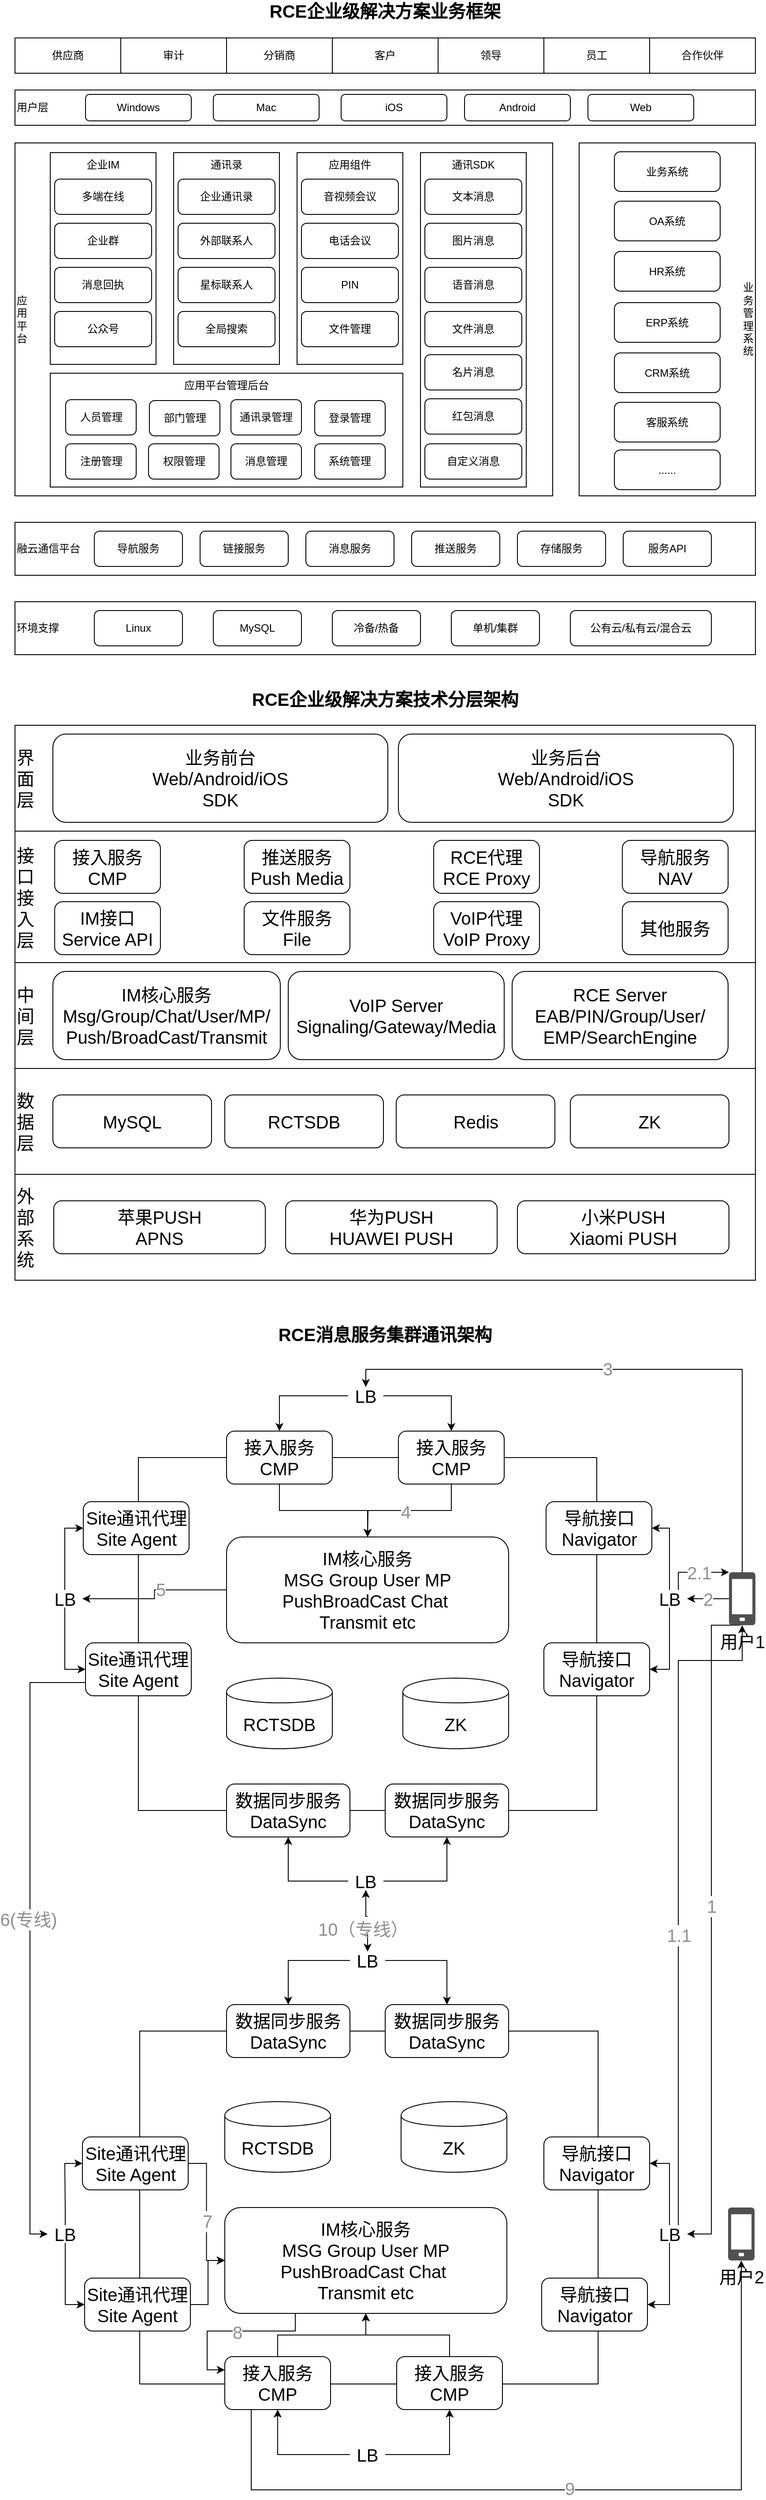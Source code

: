 <mxfile version="12.1.7" type="device" pages="1"><diagram id="ErYk1C7J16shPg2j-KtX" name="Page-1"><mxGraphModel dx="1106" dy="758" grid="1" gridSize="10" guides="1" tooltips="1" connect="1" arrows="1" fold="1" page="1" pageScale="1" pageWidth="827" pageHeight="1169" math="0" shadow="0"><root><mxCell id="0"/><mxCell id="1" parent="0"/><mxCell id="K9pk_0uz5h8WDEzhpHNx-148" value="" style="rounded=0;whiteSpace=wrap;html=1;fontSize=20;align=center;" vertex="1" parent="1"><mxGeometry x="181.5" y="2320" width="520" height="400" as="geometry"/></mxCell><mxCell id="K9pk_0uz5h8WDEzhpHNx-128" value="" style="rounded=0;whiteSpace=wrap;html=1;fontSize=20;align=center;" vertex="1" parent="1"><mxGeometry x="180" y="1670" width="520" height="400" as="geometry"/></mxCell><mxCell id="K9pk_0uz5h8WDEzhpHNx-1" value="RCE企业级解决方案业务框架" style="text;html=1;strokeColor=none;fillColor=none;align=center;verticalAlign=middle;whiteSpace=wrap;rounded=0;fontStyle=1;fontSize=20;" vertex="1" parent="1"><mxGeometry x="40" y="20" width="840" height="20" as="geometry"/></mxCell><mxCell id="K9pk_0uz5h8WDEzhpHNx-2" value="供应商" style="rounded=0;whiteSpace=wrap;html=1;" vertex="1" parent="1"><mxGeometry x="40" y="61" width="120" height="40" as="geometry"/></mxCell><mxCell id="K9pk_0uz5h8WDEzhpHNx-4" value="审计" style="rounded=0;whiteSpace=wrap;html=1;" vertex="1" parent="1"><mxGeometry x="160" y="61" width="120" height="40" as="geometry"/></mxCell><mxCell id="K9pk_0uz5h8WDEzhpHNx-5" value="分销商" style="rounded=0;whiteSpace=wrap;html=1;" vertex="1" parent="1"><mxGeometry x="280" y="61" width="120" height="40" as="geometry"/></mxCell><mxCell id="K9pk_0uz5h8WDEzhpHNx-6" value="客户" style="rounded=0;whiteSpace=wrap;html=1;" vertex="1" parent="1"><mxGeometry x="400" y="61" width="120" height="40" as="geometry"/></mxCell><mxCell id="K9pk_0uz5h8WDEzhpHNx-7" value="领导" style="rounded=0;whiteSpace=wrap;html=1;" vertex="1" parent="1"><mxGeometry x="520" y="61" width="120" height="40" as="geometry"/></mxCell><mxCell id="K9pk_0uz5h8WDEzhpHNx-8" value="员工" style="rounded=0;whiteSpace=wrap;html=1;" vertex="1" parent="1"><mxGeometry x="640" y="61" width="120" height="40" as="geometry"/></mxCell><mxCell id="K9pk_0uz5h8WDEzhpHNx-9" value="合作伙伴" style="rounded=0;whiteSpace=wrap;html=1;" vertex="1" parent="1"><mxGeometry x="760" y="61" width="120" height="40" as="geometry"/></mxCell><mxCell id="K9pk_0uz5h8WDEzhpHNx-10" value="用户层" style="rounded=0;whiteSpace=wrap;html=1;align=left;" vertex="1" parent="1"><mxGeometry x="40" y="120" width="840" height="40" as="geometry"/></mxCell><mxCell id="K9pk_0uz5h8WDEzhpHNx-11" value="Windows" style="rounded=1;whiteSpace=wrap;html=1;" vertex="1" parent="1"><mxGeometry x="120" y="125" width="120" height="30" as="geometry"/></mxCell><mxCell id="K9pk_0uz5h8WDEzhpHNx-12" value="Mac" style="rounded=1;whiteSpace=wrap;html=1;" vertex="1" parent="1"><mxGeometry x="265" y="125" width="120" height="30" as="geometry"/></mxCell><mxCell id="K9pk_0uz5h8WDEzhpHNx-13" value="iOS" style="rounded=1;whiteSpace=wrap;html=1;" vertex="1" parent="1"><mxGeometry x="410" y="125" width="120" height="30" as="geometry"/></mxCell><mxCell id="K9pk_0uz5h8WDEzhpHNx-14" value="Android" style="rounded=1;whiteSpace=wrap;html=1;" vertex="1" parent="1"><mxGeometry x="550" y="125" width="120" height="30" as="geometry"/></mxCell><mxCell id="K9pk_0uz5h8WDEzhpHNx-15" value="Web" style="rounded=1;whiteSpace=wrap;html=1;" vertex="1" parent="1"><mxGeometry x="690" y="125" width="120" height="30" as="geometry"/></mxCell><mxCell id="K9pk_0uz5h8WDEzhpHNx-16" value="应&lt;br&gt;用&lt;br&gt;平&lt;br&gt;台" style="rounded=0;whiteSpace=wrap;html=1;align=left;" vertex="1" parent="1"><mxGeometry x="40" y="180" width="610" height="400" as="geometry"/></mxCell><mxCell id="K9pk_0uz5h8WDEzhpHNx-17" value="企业IM" style="rounded=0;whiteSpace=wrap;html=1;verticalAlign=top;" vertex="1" parent="1"><mxGeometry x="80" y="191" width="120" height="240" as="geometry"/></mxCell><mxCell id="K9pk_0uz5h8WDEzhpHNx-18" value="应用组件" style="rounded=0;whiteSpace=wrap;html=1;verticalAlign=top;" vertex="1" parent="1"><mxGeometry x="360" y="191" width="120" height="240" as="geometry"/></mxCell><mxCell id="K9pk_0uz5h8WDEzhpHNx-19" value="通讯录" style="rounded=0;whiteSpace=wrap;html=1;verticalAlign=top;" vertex="1" parent="1"><mxGeometry x="220" y="191" width="120" height="240" as="geometry"/></mxCell><mxCell id="K9pk_0uz5h8WDEzhpHNx-20" value="通讯SDK" style="rounded=0;whiteSpace=wrap;html=1;verticalAlign=top;" vertex="1" parent="1"><mxGeometry x="500" y="191" width="120" height="379" as="geometry"/></mxCell><mxCell id="K9pk_0uz5h8WDEzhpHNx-21" value="业&lt;br&gt;务&lt;br&gt;管&lt;br&gt;理&lt;br&gt;系&lt;br&gt;统" style="rounded=0;whiteSpace=wrap;html=1;align=right;" vertex="1" parent="1"><mxGeometry x="680" y="180" width="200" height="400" as="geometry"/></mxCell><mxCell id="K9pk_0uz5h8WDEzhpHNx-22" value="应用平台管理后台" style="rounded=0;whiteSpace=wrap;html=1;verticalAlign=top;" vertex="1" parent="1"><mxGeometry x="80" y="441" width="400" height="129" as="geometry"/></mxCell><mxCell id="K9pk_0uz5h8WDEzhpHNx-23" value="融云通信平台" style="rounded=0;whiteSpace=wrap;html=1;align=left;" vertex="1" parent="1"><mxGeometry x="40" y="610" width="840" height="60" as="geometry"/></mxCell><mxCell id="K9pk_0uz5h8WDEzhpHNx-24" value="环境支撑" style="rounded=0;whiteSpace=wrap;html=1;align=left;" vertex="1" parent="1"><mxGeometry x="40" y="700" width="840" height="60" as="geometry"/></mxCell><mxCell id="K9pk_0uz5h8WDEzhpHNx-25" value="导航服务" style="rounded=1;whiteSpace=wrap;html=1;" vertex="1" parent="1"><mxGeometry x="130" y="620" width="100" height="40" as="geometry"/></mxCell><mxCell id="K9pk_0uz5h8WDEzhpHNx-26" value="链接服务" style="rounded=1;whiteSpace=wrap;html=1;" vertex="1" parent="1"><mxGeometry x="250" y="620" width="100" height="40" as="geometry"/></mxCell><mxCell id="K9pk_0uz5h8WDEzhpHNx-28" value="消息服务" style="rounded=1;whiteSpace=wrap;html=1;" vertex="1" parent="1"><mxGeometry x="370" y="620" width="100" height="40" as="geometry"/></mxCell><mxCell id="K9pk_0uz5h8WDEzhpHNx-30" value="推送服务" style="rounded=1;whiteSpace=wrap;html=1;" vertex="1" parent="1"><mxGeometry x="490" y="620" width="100" height="40" as="geometry"/></mxCell><mxCell id="K9pk_0uz5h8WDEzhpHNx-32" value="存储服务" style="rounded=1;whiteSpace=wrap;html=1;" vertex="1" parent="1"><mxGeometry x="610" y="620" width="100" height="40" as="geometry"/></mxCell><mxCell id="K9pk_0uz5h8WDEzhpHNx-34" value="服务API" style="rounded=1;whiteSpace=wrap;html=1;" vertex="1" parent="1"><mxGeometry x="730" y="620" width="100" height="40" as="geometry"/></mxCell><mxCell id="K9pk_0uz5h8WDEzhpHNx-35" value="Linux" style="rounded=1;whiteSpace=wrap;html=1;" vertex="1" parent="1"><mxGeometry x="130" y="710" width="100" height="40" as="geometry"/></mxCell><mxCell id="K9pk_0uz5h8WDEzhpHNx-36" value="MySQL" style="rounded=1;whiteSpace=wrap;html=1;" vertex="1" parent="1"><mxGeometry x="265" y="710" width="100" height="40" as="geometry"/></mxCell><mxCell id="K9pk_0uz5h8WDEzhpHNx-37" value="冷备/热备" style="rounded=1;whiteSpace=wrap;html=1;" vertex="1" parent="1"><mxGeometry x="400" y="710" width="100" height="40" as="geometry"/></mxCell><mxCell id="K9pk_0uz5h8WDEzhpHNx-38" value="单机/集群" style="rounded=1;whiteSpace=wrap;html=1;" vertex="1" parent="1"><mxGeometry x="535" y="710" width="100" height="40" as="geometry"/></mxCell><mxCell id="K9pk_0uz5h8WDEzhpHNx-39" value="公有云/私有云/混合云" style="rounded=1;whiteSpace=wrap;html=1;" vertex="1" parent="1"><mxGeometry x="670" y="710" width="160" height="40" as="geometry"/></mxCell><mxCell id="K9pk_0uz5h8WDEzhpHNx-41" value="业务系统" style="rounded=1;whiteSpace=wrap;html=1;" vertex="1" parent="1"><mxGeometry x="720" y="190" width="120" height="45" as="geometry"/></mxCell><mxCell id="K9pk_0uz5h8WDEzhpHNx-42" value="OA系统" style="rounded=1;whiteSpace=wrap;html=1;" vertex="1" parent="1"><mxGeometry x="720" y="246" width="120" height="45" as="geometry"/></mxCell><mxCell id="K9pk_0uz5h8WDEzhpHNx-43" value="CRM系统" style="rounded=1;whiteSpace=wrap;html=1;" vertex="1" parent="1"><mxGeometry x="720" y="418" width="120" height="45" as="geometry"/></mxCell><mxCell id="K9pk_0uz5h8WDEzhpHNx-44" value="HR系统" style="rounded=1;whiteSpace=wrap;html=1;" vertex="1" parent="1"><mxGeometry x="720" y="303" width="120" height="45" as="geometry"/></mxCell><mxCell id="K9pk_0uz5h8WDEzhpHNx-45" value="ERP系统" style="rounded=1;whiteSpace=wrap;html=1;" vertex="1" parent="1"><mxGeometry x="720" y="361" width="120" height="45" as="geometry"/></mxCell><mxCell id="K9pk_0uz5h8WDEzhpHNx-46" value="客服系统" style="rounded=1;whiteSpace=wrap;html=1;" vertex="1" parent="1"><mxGeometry x="720" y="474" width="120" height="45" as="geometry"/></mxCell><mxCell id="K9pk_0uz5h8WDEzhpHNx-47" value="......" style="rounded=1;whiteSpace=wrap;html=1;" vertex="1" parent="1"><mxGeometry x="720" y="528" width="120" height="45" as="geometry"/></mxCell><mxCell id="K9pk_0uz5h8WDEzhpHNx-49" value="多端在线" style="rounded=1;whiteSpace=wrap;html=1;" vertex="1" parent="1"><mxGeometry x="85" y="221" width="110" height="40" as="geometry"/></mxCell><mxCell id="K9pk_0uz5h8WDEzhpHNx-50" value="企业群" style="rounded=1;whiteSpace=wrap;html=1;" vertex="1" parent="1"><mxGeometry x="85" y="271" width="110" height="40" as="geometry"/></mxCell><mxCell id="K9pk_0uz5h8WDEzhpHNx-51" value="消息回执" style="rounded=1;whiteSpace=wrap;html=1;" vertex="1" parent="1"><mxGeometry x="85" y="321" width="110" height="40" as="geometry"/></mxCell><mxCell id="K9pk_0uz5h8WDEzhpHNx-52" value="公众号" style="rounded=1;whiteSpace=wrap;html=1;" vertex="1" parent="1"><mxGeometry x="85" y="371" width="110" height="40" as="geometry"/></mxCell><mxCell id="K9pk_0uz5h8WDEzhpHNx-53" value="企业通讯录" style="rounded=1;whiteSpace=wrap;html=1;" vertex="1" parent="1"><mxGeometry x="225" y="221" width="110" height="40" as="geometry"/></mxCell><mxCell id="K9pk_0uz5h8WDEzhpHNx-54" value="外部联系人" style="rounded=1;whiteSpace=wrap;html=1;" vertex="1" parent="1"><mxGeometry x="225" y="271" width="110" height="40" as="geometry"/></mxCell><mxCell id="K9pk_0uz5h8WDEzhpHNx-55" value="星标联系人" style="rounded=1;whiteSpace=wrap;html=1;" vertex="1" parent="1"><mxGeometry x="225" y="321" width="110" height="40" as="geometry"/></mxCell><mxCell id="K9pk_0uz5h8WDEzhpHNx-56" value="全局搜索" style="rounded=1;whiteSpace=wrap;html=1;" vertex="1" parent="1"><mxGeometry x="225" y="371" width="110" height="40" as="geometry"/></mxCell><mxCell id="K9pk_0uz5h8WDEzhpHNx-57" value="音视频会议" style="rounded=1;whiteSpace=wrap;html=1;" vertex="1" parent="1"><mxGeometry x="365" y="221" width="110" height="40" as="geometry"/></mxCell><mxCell id="K9pk_0uz5h8WDEzhpHNx-58" value="电话会议" style="rounded=1;whiteSpace=wrap;html=1;" vertex="1" parent="1"><mxGeometry x="365" y="271" width="110" height="40" as="geometry"/></mxCell><mxCell id="K9pk_0uz5h8WDEzhpHNx-59" value="PIN" style="rounded=1;whiteSpace=wrap;html=1;" vertex="1" parent="1"><mxGeometry x="365" y="321" width="110" height="40" as="geometry"/></mxCell><mxCell id="K9pk_0uz5h8WDEzhpHNx-60" value="文件管理" style="rounded=1;whiteSpace=wrap;html=1;" vertex="1" parent="1"><mxGeometry x="365" y="371" width="110" height="40" as="geometry"/></mxCell><mxCell id="K9pk_0uz5h8WDEzhpHNx-61" value="文本消息" style="rounded=1;whiteSpace=wrap;html=1;" vertex="1" parent="1"><mxGeometry x="505" y="221" width="110" height="40" as="geometry"/></mxCell><mxCell id="K9pk_0uz5h8WDEzhpHNx-62" value="图片消息" style="rounded=1;whiteSpace=wrap;html=1;" vertex="1" parent="1"><mxGeometry x="505" y="271" width="110" height="40" as="geometry"/></mxCell><mxCell id="K9pk_0uz5h8WDEzhpHNx-63" value="语音消息" style="rounded=1;whiteSpace=wrap;html=1;" vertex="1" parent="1"><mxGeometry x="505" y="321" width="110" height="40" as="geometry"/></mxCell><mxCell id="K9pk_0uz5h8WDEzhpHNx-64" value="文件消息&lt;span style=&quot;font-family: &amp;#34;helvetica&amp;#34; , &amp;#34;arial&amp;#34; , sans-serif ; font-size: 0px ; white-space: nowrap&quot;&gt;%3CmxGraphModel%3E%3Croot%3E%3CmxCell%20id%3D%220%22%2F%3E%3CmxCell%20id%3D%221%22%20parent%3D%220%22%2F%3E%3CmxCell%20id%3D%222%22%20value%3D%22%E5%A4%9A%E7%AB%AF%E5%9C%A8%E7%BA%BF%22%20style%3D%22rounded%3D1%3BwhiteSpace%3Dwrap%3Bhtml%3D1%3B%22%20vertex%3D%221%22%20parent%3D%221%22%3E%3CmxGeometry%20x%3D%2285%22%20y%3D%22240%22%20width%3D%22110%22%20height%3D%2240%22%20as%3D%22geometry%22%2F%3E%3C%2FmxCell%3E%3CmxCell%20id%3D%223%22%20value%3D%22%E4%BC%81%E4%B8%9A%E7%BE%A4%22%20style%3D%22rounded%3D1%3BwhiteSpace%3Dwrap%3Bhtml%3D1%3B%22%20vertex%3D%221%22%20parent%3D%221%22%3E%3CmxGeometry%20x%3D%2285%22%20y%3D%22290%22%20width%3D%22110%22%20height%3D%2240%22%20as%3D%22geometry%22%2F%3E%3C%2FmxCell%3E%3CmxCell%20id%3D%224%22%20value%3D%22%E6%B6%88%E6%81%AF%E5%9B%9E%E6%89%A7%22%20style%3D%22rounded%3D1%3BwhiteSpace%3Dwrap%3Bhtml%3D1%3B%22%20vertex%3D%221%22%20parent%3D%221%22%3E%3CmxGeometry%20x%3D%2285%22%20y%3D%22340%22%20width%3D%22110%22%20height%3D%2240%22%20as%3D%22geometry%22%2F%3E%3C%2FmxCell%3E%3CmxCell%20id%3D%225%22%20value%3D%22%E5%85%AC%E4%BC%97%E5%8F%B7%22%20style%3D%22rounded%3D1%3BwhiteSpace%3Dwrap%3Bhtml%3D1%3B%22%20vertex%3D%221%22%20parent%3D%221%22%3E%3CmxGeometry%20x%3D%2285%22%20y%3D%22390%22%20width%3D%22110%22%20height%3D%2240%22%20as%3D%22geometry%22%2F%3E%3C%2FmxCell%3E%3C%2Froot%3E%3C%2FmxGraphModel%3E&lt;/span&gt;" style="rounded=1;whiteSpace=wrap;html=1;" vertex="1" parent="1"><mxGeometry x="505" y="371" width="110" height="40" as="geometry"/></mxCell><mxCell id="K9pk_0uz5h8WDEzhpHNx-65" value="名片消息" style="rounded=1;whiteSpace=wrap;html=1;" vertex="1" parent="1"><mxGeometry x="505" y="420" width="110" height="40" as="geometry"/></mxCell><mxCell id="K9pk_0uz5h8WDEzhpHNx-66" value="红包消息" style="rounded=1;whiteSpace=wrap;html=1;" vertex="1" parent="1"><mxGeometry x="505" y="470" width="110" height="40" as="geometry"/></mxCell><mxCell id="K9pk_0uz5h8WDEzhpHNx-67" value="自定义消息" style="rounded=1;whiteSpace=wrap;html=1;" vertex="1" parent="1"><mxGeometry x="505" y="521" width="110" height="40" as="geometry"/></mxCell><mxCell id="K9pk_0uz5h8WDEzhpHNx-69" value="人员管理" style="rounded=1;whiteSpace=wrap;html=1;" vertex="1" parent="1"><mxGeometry x="97.5" y="471" width="80" height="40" as="geometry"/></mxCell><mxCell id="K9pk_0uz5h8WDEzhpHNx-70" value="注册管理" style="rounded=1;whiteSpace=wrap;html=1;" vertex="1" parent="1"><mxGeometry x="97.5" y="521" width="80" height="40" as="geometry"/></mxCell><mxCell id="K9pk_0uz5h8WDEzhpHNx-71" value="部门管理" style="rounded=1;whiteSpace=wrap;html=1;" vertex="1" parent="1"><mxGeometry x="192.5" y="472" width="80" height="40" as="geometry"/></mxCell><mxCell id="K9pk_0uz5h8WDEzhpHNx-72" value="权限管理" style="rounded=1;whiteSpace=wrap;html=1;" vertex="1" parent="1"><mxGeometry x="191.5" y="521" width="80" height="40" as="geometry"/></mxCell><mxCell id="K9pk_0uz5h8WDEzhpHNx-73" value="通讯录管理" style="rounded=1;whiteSpace=wrap;html=1;" vertex="1" parent="1"><mxGeometry x="285" y="471" width="80" height="40" as="geometry"/></mxCell><mxCell id="K9pk_0uz5h8WDEzhpHNx-74" value="消息管理" style="rounded=1;whiteSpace=wrap;html=1;" vertex="1" parent="1"><mxGeometry x="285" y="521" width="80" height="40" as="geometry"/></mxCell><mxCell id="K9pk_0uz5h8WDEzhpHNx-75" value="登录管理" style="rounded=1;whiteSpace=wrap;html=1;" vertex="1" parent="1"><mxGeometry x="380" y="472" width="80" height="40" as="geometry"/></mxCell><mxCell id="K9pk_0uz5h8WDEzhpHNx-76" value="系统管理" style="rounded=1;whiteSpace=wrap;html=1;" vertex="1" parent="1"><mxGeometry x="380" y="521" width="80" height="40" as="geometry"/></mxCell><mxCell id="K9pk_0uz5h8WDEzhpHNx-77" value="RCE企业级解决方案技术分层架构" style="text;html=1;strokeColor=none;fillColor=none;align=center;verticalAlign=middle;whiteSpace=wrap;rounded=0;fontStyle=1;fontSize=20;" vertex="1" parent="1"><mxGeometry x="40" y="800" width="840" height="20" as="geometry"/></mxCell><mxCell id="K9pk_0uz5h8WDEzhpHNx-78" value="界&lt;br&gt;面&lt;br&gt;层" style="rounded=0;whiteSpace=wrap;html=1;fontSize=20;align=left;" vertex="1" parent="1"><mxGeometry x="40" y="840" width="840" height="120" as="geometry"/></mxCell><mxCell id="K9pk_0uz5h8WDEzhpHNx-79" value="接&lt;br&gt;口&lt;br&gt;接&lt;br&gt;入&lt;br&gt;层" style="rounded=0;whiteSpace=wrap;html=1;fontSize=20;align=left;" vertex="1" parent="1"><mxGeometry x="40" y="960" width="840" height="150" as="geometry"/></mxCell><mxCell id="K9pk_0uz5h8WDEzhpHNx-80" value="中&lt;br&gt;间&lt;br&gt;层" style="rounded=0;whiteSpace=wrap;html=1;fontSize=20;align=left;" vertex="1" parent="1"><mxGeometry x="40" y="1109" width="840" height="120" as="geometry"/></mxCell><mxCell id="K9pk_0uz5h8WDEzhpHNx-81" value="数&lt;br&gt;据&lt;br&gt;层" style="rounded=0;whiteSpace=wrap;html=1;fontSize=20;align=left;" vertex="1" parent="1"><mxGeometry x="40" y="1229" width="840" height="120" as="geometry"/></mxCell><mxCell id="K9pk_0uz5h8WDEzhpHNx-82" value="外&lt;br&gt;部&lt;br&gt;系&lt;br&gt;统" style="rounded=0;whiteSpace=wrap;html=1;fontSize=20;align=left;" vertex="1" parent="1"><mxGeometry x="40" y="1349" width="840" height="120" as="geometry"/></mxCell><mxCell id="K9pk_0uz5h8WDEzhpHNx-83" value="业务前台&lt;br&gt;Web/Android/iOS &lt;br&gt;SDK" style="rounded=1;whiteSpace=wrap;html=1;fontSize=20;align=center;" vertex="1" parent="1"><mxGeometry x="83" y="850" width="380" height="100" as="geometry"/></mxCell><mxCell id="K9pk_0uz5h8WDEzhpHNx-84" value="业务后台&lt;br&gt;Web/Android/iOS &lt;br&gt;SDK" style="rounded=1;whiteSpace=wrap;html=1;fontSize=20;align=center;" vertex="1" parent="1"><mxGeometry x="475" y="850" width="380" height="100" as="geometry"/></mxCell><mxCell id="K9pk_0uz5h8WDEzhpHNx-85" value="接入服务&lt;br&gt;CMP" style="rounded=1;whiteSpace=wrap;html=1;fontSize=20;align=center;" vertex="1" parent="1"><mxGeometry x="85" y="970.5" width="120" height="60" as="geometry"/></mxCell><mxCell id="K9pk_0uz5h8WDEzhpHNx-86" value="推送服务&lt;br&gt;Push Media" style="rounded=1;whiteSpace=wrap;html=1;fontSize=20;align=center;" vertex="1" parent="1"><mxGeometry x="300" y="970.5" width="120" height="60" as="geometry"/></mxCell><mxCell id="K9pk_0uz5h8WDEzhpHNx-87" value="RCE代理&lt;br&gt;RCE Proxy" style="rounded=1;whiteSpace=wrap;html=1;fontSize=20;align=center;" vertex="1" parent="1"><mxGeometry x="515" y="970.5" width="120" height="60" as="geometry"/></mxCell><mxCell id="K9pk_0uz5h8WDEzhpHNx-88" value="导航服务&lt;br&gt;NAV" style="rounded=1;whiteSpace=wrap;html=1;fontSize=20;align=center;" vertex="1" parent="1"><mxGeometry x="729" y="970.5" width="120" height="60" as="geometry"/></mxCell><mxCell id="K9pk_0uz5h8WDEzhpHNx-89" value="IM接口&lt;br&gt;Service API" style="rounded=1;whiteSpace=wrap;html=1;fontSize=20;align=center;" vertex="1" parent="1"><mxGeometry x="85" y="1040" width="120" height="60" as="geometry"/></mxCell><mxCell id="K9pk_0uz5h8WDEzhpHNx-90" value="文件服务&lt;br&gt;File" style="rounded=1;whiteSpace=wrap;html=1;fontSize=20;align=center;" vertex="1" parent="1"><mxGeometry x="300" y="1040" width="120" height="60" as="geometry"/></mxCell><mxCell id="K9pk_0uz5h8WDEzhpHNx-91" value="VoIP代理&lt;br&gt;VoIP Proxy" style="rounded=1;whiteSpace=wrap;html=1;fontSize=20;align=center;" vertex="1" parent="1"><mxGeometry x="515" y="1040" width="120" height="60" as="geometry"/></mxCell><mxCell id="K9pk_0uz5h8WDEzhpHNx-92" value="其他服务" style="rounded=1;whiteSpace=wrap;html=1;fontSize=20;align=center;" vertex="1" parent="1"><mxGeometry x="729" y="1040" width="120" height="60" as="geometry"/></mxCell><mxCell id="K9pk_0uz5h8WDEzhpHNx-93" value="MySQL" style="rounded=1;whiteSpace=wrap;html=1;fontSize=20;align=center;" vertex="1" parent="1"><mxGeometry x="83" y="1259" width="180" height="60" as="geometry"/></mxCell><mxCell id="K9pk_0uz5h8WDEzhpHNx-94" value="RCTSDB" style="rounded=1;whiteSpace=wrap;html=1;fontSize=20;align=center;" vertex="1" parent="1"><mxGeometry x="278" y="1259" width="180" height="60" as="geometry"/></mxCell><mxCell id="K9pk_0uz5h8WDEzhpHNx-95" value="Redis" style="rounded=1;whiteSpace=wrap;html=1;fontSize=20;align=center;" vertex="1" parent="1"><mxGeometry x="472.5" y="1259" width="180" height="60" as="geometry"/></mxCell><mxCell id="K9pk_0uz5h8WDEzhpHNx-96" value="ZK" style="rounded=1;whiteSpace=wrap;html=1;fontSize=20;align=center;" vertex="1" parent="1"><mxGeometry x="670" y="1259" width="180" height="60" as="geometry"/></mxCell><mxCell id="K9pk_0uz5h8WDEzhpHNx-97" value="IM核心服务&lt;br&gt;Msg/Group/Chat/User/MP/&lt;br&gt;Push/BroadCast/Transmit" style="rounded=1;whiteSpace=wrap;html=1;fontSize=20;align=center;" vertex="1" parent="1"><mxGeometry x="83" y="1119" width="258" height="100" as="geometry"/></mxCell><mxCell id="K9pk_0uz5h8WDEzhpHNx-98" value="VoIP Server&lt;br&gt;Signaling/Gateway/Media" style="rounded=1;whiteSpace=wrap;html=1;fontSize=20;align=center;" vertex="1" parent="1"><mxGeometry x="350" y="1119" width="245" height="100" as="geometry"/></mxCell><mxCell id="K9pk_0uz5h8WDEzhpHNx-99" value="RCE Server&lt;br&gt;EAB/PIN/Group/User/&lt;br&gt;EMP/SearchEngine" style="rounded=1;whiteSpace=wrap;html=1;fontSize=20;align=center;" vertex="1" parent="1"><mxGeometry x="604" y="1119" width="245" height="100" as="geometry"/></mxCell><mxCell id="K9pk_0uz5h8WDEzhpHNx-100" value="苹果PUSH&lt;br&gt;APNS" style="rounded=1;whiteSpace=wrap;html=1;fontSize=20;align=center;" vertex="1" parent="1"><mxGeometry x="84" y="1379" width="240" height="60" as="geometry"/></mxCell><mxCell id="K9pk_0uz5h8WDEzhpHNx-101" value="华为PUSH&lt;br&gt;HUAWEI PUSH" style="rounded=1;whiteSpace=wrap;html=1;fontSize=20;align=center;" vertex="1" parent="1"><mxGeometry x="347" y="1379" width="240" height="60" as="geometry"/></mxCell><mxCell id="K9pk_0uz5h8WDEzhpHNx-102" value="小米PUSH&lt;br&gt;Xiaomi PUSH" style="rounded=1;whiteSpace=wrap;html=1;fontSize=20;align=center;" vertex="1" parent="1"><mxGeometry x="610" y="1379" width="240" height="60" as="geometry"/></mxCell><mxCell id="K9pk_0uz5h8WDEzhpHNx-103" value="RCE消息服务集群通讯架构" style="text;html=1;strokeColor=none;fillColor=none;align=center;verticalAlign=middle;whiteSpace=wrap;rounded=0;fontStyle=1;fontSize=20;" vertex="1" parent="1"><mxGeometry x="40" y="1520" width="840" height="20" as="geometry"/></mxCell><mxCell id="K9pk_0uz5h8WDEzhpHNx-111" style="edgeStyle=orthogonalEdgeStyle;rounded=0;orthogonalLoop=1;jettySize=auto;html=1;exitX=0.5;exitY=1;exitDx=0;exitDy=0;entryX=0.5;entryY=0;entryDx=0;entryDy=0;fontSize=20;" edge="1" parent="1" source="K9pk_0uz5h8WDEzhpHNx-104" target="K9pk_0uz5h8WDEzhpHNx-110"><mxGeometry relative="1" as="geometry"/></mxCell><mxCell id="K9pk_0uz5h8WDEzhpHNx-104" value="接入服务&lt;br&gt;CMP" style="rounded=1;whiteSpace=wrap;html=1;fontSize=20;align=center;" vertex="1" parent="1"><mxGeometry x="280" y="1640" width="120" height="60" as="geometry"/></mxCell><mxCell id="K9pk_0uz5h8WDEzhpHNx-112" style="edgeStyle=orthogonalEdgeStyle;rounded=0;orthogonalLoop=1;jettySize=auto;html=1;exitX=0.5;exitY=1;exitDx=0;exitDy=0;fontSize=20;" edge="1" parent="1" source="K9pk_0uz5h8WDEzhpHNx-105"><mxGeometry relative="1" as="geometry"><mxPoint x="440" y="1760" as="targetPoint"/></mxGeometry></mxCell><mxCell id="K9pk_0uz5h8WDEzhpHNx-175" value="4" style="text;html=1;resizable=0;points=[];align=center;verticalAlign=middle;labelBackgroundColor=#ffffff;fontSize=20;fontColor=#8F8F8F;" vertex="1" connectable="0" parent="K9pk_0uz5h8WDEzhpHNx-112"><mxGeometry x="0.071" y="1" relative="1" as="geometry"><mxPoint as="offset"/></mxGeometry></mxCell><mxCell id="K9pk_0uz5h8WDEzhpHNx-105" value="接入服务&lt;br&gt;CMP" style="rounded=1;whiteSpace=wrap;html=1;fontSize=20;align=center;" vertex="1" parent="1"><mxGeometry x="475" y="1640" width="120" height="60" as="geometry"/></mxCell><mxCell id="K9pk_0uz5h8WDEzhpHNx-108" style="edgeStyle=orthogonalEdgeStyle;rounded=0;orthogonalLoop=1;jettySize=auto;html=1;exitX=1;exitY=0.5;exitDx=0;exitDy=0;entryX=0.5;entryY=0;entryDx=0;entryDy=0;fontSize=20;" edge="1" parent="1" source="K9pk_0uz5h8WDEzhpHNx-107" target="K9pk_0uz5h8WDEzhpHNx-105"><mxGeometry relative="1" as="geometry"/></mxCell><mxCell id="K9pk_0uz5h8WDEzhpHNx-109" style="edgeStyle=orthogonalEdgeStyle;rounded=0;orthogonalLoop=1;jettySize=auto;html=1;exitX=0;exitY=0.5;exitDx=0;exitDy=0;entryX=0.5;entryY=0;entryDx=0;entryDy=0;fontSize=20;" edge="1" parent="1" source="K9pk_0uz5h8WDEzhpHNx-107" target="K9pk_0uz5h8WDEzhpHNx-104"><mxGeometry relative="1" as="geometry"/></mxCell><mxCell id="K9pk_0uz5h8WDEzhpHNx-107" value="LB" style="text;html=1;strokeColor=none;fillColor=none;align=center;verticalAlign=middle;whiteSpace=wrap;rounded=0;fontSize=20;" vertex="1" parent="1"><mxGeometry x="418" y="1590" width="40" height="20" as="geometry"/></mxCell><mxCell id="K9pk_0uz5h8WDEzhpHNx-179" style="edgeStyle=orthogonalEdgeStyle;rounded=0;orthogonalLoop=1;jettySize=auto;html=1;exitX=0;exitY=0.5;exitDx=0;exitDy=0;entryX=1;entryY=0.5;entryDx=0;entryDy=0;fontSize=20;fontColor=#8F8F8F;" edge="1" parent="1" source="K9pk_0uz5h8WDEzhpHNx-110" target="K9pk_0uz5h8WDEzhpHNx-176"><mxGeometry relative="1" as="geometry"/></mxCell><mxCell id="K9pk_0uz5h8WDEzhpHNx-180" value="5" style="text;html=1;resizable=0;points=[];align=center;verticalAlign=middle;labelBackgroundColor=#ffffff;fontSize=20;fontColor=#8F8F8F;" vertex="1" connectable="0" parent="K9pk_0uz5h8WDEzhpHNx-179"><mxGeometry x="-0.133" y="-1" relative="1" as="geometry"><mxPoint as="offset"/></mxGeometry></mxCell><mxCell id="K9pk_0uz5h8WDEzhpHNx-110" value="IM核心服务&lt;br&gt;MSG Group User MP &lt;br&gt;PushBroadCast Chat&amp;nbsp;&lt;br&gt;Transmit etc" style="rounded=1;whiteSpace=wrap;html=1;fontSize=20;align=center;" vertex="1" parent="1"><mxGeometry x="280" y="1760" width="320" height="120" as="geometry"/></mxCell><mxCell id="K9pk_0uz5h8WDEzhpHNx-113" value="RCTSDB" style="shape=cylinder;whiteSpace=wrap;html=1;boundedLbl=1;backgroundOutline=1;fontSize=20;align=center;" vertex="1" parent="1"><mxGeometry x="280" y="1920" width="120" height="80" as="geometry"/></mxCell><mxCell id="K9pk_0uz5h8WDEzhpHNx-114" value="ZK" style="shape=cylinder;whiteSpace=wrap;html=1;boundedLbl=1;backgroundOutline=1;fontSize=20;align=center;" vertex="1" parent="1"><mxGeometry x="480" y="1920" width="120" height="80" as="geometry"/></mxCell><mxCell id="K9pk_0uz5h8WDEzhpHNx-115" value="数据同步服务&lt;br&gt;DataSync" style="rounded=1;whiteSpace=wrap;html=1;fontSize=20;align=center;" vertex="1" parent="1"><mxGeometry x="280" y="2040" width="140" height="60" as="geometry"/></mxCell><mxCell id="K9pk_0uz5h8WDEzhpHNx-116" value="数据同步服务&lt;br&gt;DataSync" style="rounded=1;whiteSpace=wrap;html=1;fontSize=20;align=center;" vertex="1" parent="1"><mxGeometry x="460" y="2040" width="140" height="60" as="geometry"/></mxCell><mxCell id="K9pk_0uz5h8WDEzhpHNx-118" style="edgeStyle=orthogonalEdgeStyle;rounded=0;orthogonalLoop=1;jettySize=auto;html=1;exitX=1;exitY=0.5;exitDx=0;exitDy=0;entryX=0.5;entryY=1;entryDx=0;entryDy=0;fontSize=20;" edge="1" parent="1" source="K9pk_0uz5h8WDEzhpHNx-117" target="K9pk_0uz5h8WDEzhpHNx-116"><mxGeometry relative="1" as="geometry"/></mxCell><mxCell id="K9pk_0uz5h8WDEzhpHNx-119" style="edgeStyle=orthogonalEdgeStyle;rounded=0;orthogonalLoop=1;jettySize=auto;html=1;exitX=0;exitY=0.5;exitDx=0;exitDy=0;entryX=0.5;entryY=1;entryDx=0;entryDy=0;fontSize=20;" edge="1" parent="1" source="K9pk_0uz5h8WDEzhpHNx-117" target="K9pk_0uz5h8WDEzhpHNx-115"><mxGeometry relative="1" as="geometry"/></mxCell><mxCell id="K9pk_0uz5h8WDEzhpHNx-117" value="LB" style="text;html=1;strokeColor=none;fillColor=none;align=center;verticalAlign=middle;whiteSpace=wrap;rounded=0;fontSize=20;" vertex="1" parent="1"><mxGeometry x="418" y="2140" width="40" height="20" as="geometry"/></mxCell><mxCell id="K9pk_0uz5h8WDEzhpHNx-120" value="导航接口&lt;br&gt;Navigator" style="rounded=1;whiteSpace=wrap;html=1;fontSize=20;align=center;" vertex="1" parent="1"><mxGeometry x="642.5" y="1720" width="120" height="60" as="geometry"/></mxCell><mxCell id="K9pk_0uz5h8WDEzhpHNx-124" value="导航接口&lt;br&gt;Navigator" style="rounded=1;whiteSpace=wrap;html=1;fontSize=20;align=center;" vertex="1" parent="1"><mxGeometry x="640" y="1880" width="120" height="60" as="geometry"/></mxCell><mxCell id="K9pk_0uz5h8WDEzhpHNx-125" value="Site通讯代理&lt;br&gt;Site Agent" style="rounded=1;whiteSpace=wrap;html=1;fontSize=20;align=center;" vertex="1" parent="1"><mxGeometry x="117.5" y="1720" width="120" height="60" as="geometry"/></mxCell><mxCell id="K9pk_0uz5h8WDEzhpHNx-187" style="edgeStyle=orthogonalEdgeStyle;rounded=0;orthogonalLoop=1;jettySize=auto;html=1;exitX=0;exitY=0.75;exitDx=0;exitDy=0;entryX=0;entryY=0.5;entryDx=0;entryDy=0;fontSize=20;fontColor=#8F8F8F;" edge="1" parent="1" source="K9pk_0uz5h8WDEzhpHNx-127" target="K9pk_0uz5h8WDEzhpHNx-181"><mxGeometry relative="1" as="geometry"/></mxCell><mxCell id="K9pk_0uz5h8WDEzhpHNx-188" value="6(专线)" style="text;html=1;resizable=0;points=[];align=center;verticalAlign=middle;labelBackgroundColor=#ffffff;fontSize=20;fontColor=#8F8F8F;" vertex="1" connectable="0" parent="K9pk_0uz5h8WDEzhpHNx-187"><mxGeometry x="-0.065" y="-2" relative="1" as="geometry"><mxPoint as="offset"/></mxGeometry></mxCell><mxCell id="K9pk_0uz5h8WDEzhpHNx-127" value="Site通讯代理&lt;br&gt;Site Agent" style="rounded=1;whiteSpace=wrap;html=1;fontSize=20;align=center;" vertex="1" parent="1"><mxGeometry x="120" y="1880" width="120" height="60" as="geometry"/></mxCell><mxCell id="K9pk_0uz5h8WDEzhpHNx-160" style="edgeStyle=orthogonalEdgeStyle;rounded=0;orthogonalLoop=1;jettySize=auto;html=1;entryX=1;entryY=0.5;entryDx=0;entryDy=0;fontSize=20;fontColor=#8F8F8F;exitX=0.433;exitY=1;exitDx=0;exitDy=0;exitPerimeter=0;" edge="1" parent="1" source="K9pk_0uz5h8WDEzhpHNx-130" target="K9pk_0uz5h8WDEzhpHNx-157"><mxGeometry relative="1" as="geometry"><Array as="points"><mxPoint x="830" y="1860"/><mxPoint x="830" y="2550"/></Array></mxGeometry></mxCell><mxCell id="K9pk_0uz5h8WDEzhpHNx-162" value="1" style="text;html=1;resizable=0;points=[];align=center;verticalAlign=middle;labelBackgroundColor=#ffffff;fontSize=20;fontColor=#8F8F8F;" vertex="1" connectable="0" parent="K9pk_0uz5h8WDEzhpHNx-160"><mxGeometry x="-0.064" relative="1" as="geometry"><mxPoint as="offset"/></mxGeometry></mxCell><mxCell id="K9pk_0uz5h8WDEzhpHNx-168" style="edgeStyle=orthogonalEdgeStyle;rounded=0;orthogonalLoop=1;jettySize=auto;html=1;entryX=1;entryY=0.5;entryDx=0;entryDy=0;fontSize=20;fontColor=#8F8F8F;" edge="1" parent="1" source="K9pk_0uz5h8WDEzhpHNx-130" target="K9pk_0uz5h8WDEzhpHNx-164"><mxGeometry relative="1" as="geometry"/></mxCell><mxCell id="K9pk_0uz5h8WDEzhpHNx-169" value="2" style="text;html=1;resizable=0;points=[];align=center;verticalAlign=middle;labelBackgroundColor=#ffffff;fontSize=20;fontColor=#8F8F8F;" vertex="1" connectable="0" parent="K9pk_0uz5h8WDEzhpHNx-168"><mxGeometry x="0.66" y="1" relative="1" as="geometry"><mxPoint x="15.5" y="-1" as="offset"/></mxGeometry></mxCell><mxCell id="K9pk_0uz5h8WDEzhpHNx-173" style="edgeStyle=orthogonalEdgeStyle;rounded=0;orthogonalLoop=1;jettySize=auto;html=1;entryX=0.5;entryY=0;entryDx=0;entryDy=0;fontSize=20;fontColor=#8F8F8F;" edge="1" parent="1" source="K9pk_0uz5h8WDEzhpHNx-130" target="K9pk_0uz5h8WDEzhpHNx-107"><mxGeometry relative="1" as="geometry"><Array as="points"><mxPoint x="865" y="1570"/><mxPoint x="438" y="1570"/></Array></mxGeometry></mxCell><mxCell id="K9pk_0uz5h8WDEzhpHNx-174" value="3" style="text;html=1;resizable=0;points=[];align=center;verticalAlign=middle;labelBackgroundColor=#ffffff;fontSize=20;fontColor=#8F8F8F;" vertex="1" connectable="0" parent="K9pk_0uz5h8WDEzhpHNx-173"><mxGeometry x="0.132" y="-1" relative="1" as="geometry"><mxPoint as="offset"/></mxGeometry></mxCell><mxCell id="K9pk_0uz5h8WDEzhpHNx-130" value="用户1" style="pointerEvents=1;shadow=0;dashed=0;html=1;strokeColor=none;fillColor=#505050;labelPosition=center;verticalLabelPosition=bottom;verticalAlign=top;outlineConnect=0;align=center;shape=mxgraph.office.devices.cell_phone_generic;fontSize=20;" vertex="1" parent="1"><mxGeometry x="850" y="1800" width="30" height="60" as="geometry"/></mxCell><mxCell id="K9pk_0uz5h8WDEzhpHNx-131" value="数据同步服务&lt;br&gt;DataSync" style="rounded=1;whiteSpace=wrap;html=1;fontSize=20;align=center;" vertex="1" parent="1"><mxGeometry x="280" y="2290" width="140" height="60" as="geometry"/></mxCell><mxCell id="K9pk_0uz5h8WDEzhpHNx-132" value="数据同步服务&lt;br&gt;DataSync" style="rounded=1;whiteSpace=wrap;html=1;fontSize=20;align=center;" vertex="1" parent="1"><mxGeometry x="460" y="2290" width="140" height="60" as="geometry"/></mxCell><mxCell id="K9pk_0uz5h8WDEzhpHNx-136" style="edgeStyle=orthogonalEdgeStyle;rounded=0;orthogonalLoop=1;jettySize=auto;html=1;exitX=0;exitY=0.5;exitDx=0;exitDy=0;entryX=0.5;entryY=0;entryDx=0;entryDy=0;fontSize=20;" edge="1" parent="1" source="K9pk_0uz5h8WDEzhpHNx-135" target="K9pk_0uz5h8WDEzhpHNx-131"><mxGeometry relative="1" as="geometry"/></mxCell><mxCell id="K9pk_0uz5h8WDEzhpHNx-137" style="edgeStyle=orthogonalEdgeStyle;rounded=0;orthogonalLoop=1;jettySize=auto;html=1;exitX=1;exitY=0.5;exitDx=0;exitDy=0;entryX=0.5;entryY=0;entryDx=0;entryDy=0;fontSize=20;" edge="1" parent="1" source="K9pk_0uz5h8WDEzhpHNx-135" target="K9pk_0uz5h8WDEzhpHNx-132"><mxGeometry relative="1" as="geometry"/></mxCell><mxCell id="K9pk_0uz5h8WDEzhpHNx-135" value="LB" style="text;html=1;strokeColor=none;fillColor=none;align=center;verticalAlign=middle;whiteSpace=wrap;rounded=0;fontSize=20;" vertex="1" parent="1"><mxGeometry x="420" y="2230" width="40" height="20" as="geometry"/></mxCell><mxCell id="K9pk_0uz5h8WDEzhpHNx-141" style="edgeStyle=orthogonalEdgeStyle;rounded=0;orthogonalLoop=1;jettySize=auto;html=1;exitX=0.5;exitY=0;exitDx=0;exitDy=0;entryX=0.5;entryY=1;entryDx=0;entryDy=0;fontSize=20;" edge="1" parent="1" target="K9pk_0uz5h8WDEzhpHNx-117"><mxGeometry relative="1" as="geometry"><mxPoint x="440" y="2190" as="sourcePoint"/></mxGeometry></mxCell><mxCell id="K9pk_0uz5h8WDEzhpHNx-142" style="edgeStyle=orthogonalEdgeStyle;rounded=0;orthogonalLoop=1;jettySize=auto;html=1;exitX=0.5;exitY=1;exitDx=0;exitDy=0;entryX=0.5;entryY=0;entryDx=0;entryDy=0;fontSize=20;" edge="1" parent="1" target="K9pk_0uz5h8WDEzhpHNx-135"><mxGeometry relative="1" as="geometry"><mxPoint x="440" y="2210" as="sourcePoint"/></mxGeometry></mxCell><mxCell id="K9pk_0uz5h8WDEzhpHNx-143" value="RCTSDB" style="shape=cylinder;whiteSpace=wrap;html=1;boundedLbl=1;backgroundOutline=1;fontSize=20;align=center;" vertex="1" parent="1"><mxGeometry x="278" y="2400" width="120" height="80" as="geometry"/></mxCell><mxCell id="K9pk_0uz5h8WDEzhpHNx-144" value="ZK" style="shape=cylinder;whiteSpace=wrap;html=1;boundedLbl=1;backgroundOutline=1;fontSize=20;align=center;" vertex="1" parent="1"><mxGeometry x="478" y="2400" width="120" height="80" as="geometry"/></mxCell><mxCell id="K9pk_0uz5h8WDEzhpHNx-190" style="edgeStyle=orthogonalEdgeStyle;rounded=0;orthogonalLoop=1;jettySize=auto;html=1;exitX=0.25;exitY=1;exitDx=0;exitDy=0;entryX=0;entryY=0.25;entryDx=0;entryDy=0;fontSize=20;fontColor=#8F8F8F;" edge="1" parent="1" source="K9pk_0uz5h8WDEzhpHNx-145" target="K9pk_0uz5h8WDEzhpHNx-146"><mxGeometry relative="1" as="geometry"><Array as="points"><mxPoint x="358" y="2660"/><mxPoint x="258" y="2660"/><mxPoint x="258" y="2704"/></Array></mxGeometry></mxCell><mxCell id="K9pk_0uz5h8WDEzhpHNx-191" value="8" style="text;html=1;resizable=0;points=[];align=center;verticalAlign=middle;labelBackgroundColor=#ffffff;fontSize=20;fontColor=#8F8F8F;" vertex="1" connectable="0" parent="K9pk_0uz5h8WDEzhpHNx-190"><mxGeometry x="-0.065" y="1" relative="1" as="geometry"><mxPoint as="offset"/></mxGeometry></mxCell><mxCell id="K9pk_0uz5h8WDEzhpHNx-145" value="IM核心服务&lt;br&gt;MSG Group User MP &lt;br&gt;PushBroadCast Chat&amp;nbsp;&lt;br&gt;Transmit etc" style="rounded=1;whiteSpace=wrap;html=1;fontSize=20;align=center;" vertex="1" parent="1"><mxGeometry x="278" y="2520" width="320" height="120" as="geometry"/></mxCell><mxCell id="K9pk_0uz5h8WDEzhpHNx-149" style="edgeStyle=orthogonalEdgeStyle;rounded=0;orthogonalLoop=1;jettySize=auto;html=1;exitX=0.5;exitY=0;exitDx=0;exitDy=0;entryX=0.5;entryY=1;entryDx=0;entryDy=0;fontSize=20;fontColor=#8F8F8F;" edge="1" parent="1" source="K9pk_0uz5h8WDEzhpHNx-146" target="K9pk_0uz5h8WDEzhpHNx-145"><mxGeometry relative="1" as="geometry"/></mxCell><mxCell id="K9pk_0uz5h8WDEzhpHNx-196" style="edgeStyle=orthogonalEdgeStyle;rounded=0;orthogonalLoop=1;jettySize=auto;html=1;exitX=0.25;exitY=1;exitDx=0;exitDy=0;fontSize=20;fontColor=#8F8F8F;" edge="1" parent="1" source="K9pk_0uz5h8WDEzhpHNx-146" target="K9pk_0uz5h8WDEzhpHNx-156"><mxGeometry relative="1" as="geometry"><Array as="points"><mxPoint x="308" y="2840"/><mxPoint x="864" y="2840"/></Array></mxGeometry></mxCell><mxCell id="K9pk_0uz5h8WDEzhpHNx-197" value="9" style="text;html=1;resizable=0;points=[];align=center;verticalAlign=middle;labelBackgroundColor=#ffffff;fontSize=20;fontColor=#8F8F8F;" vertex="1" connectable="0" parent="K9pk_0uz5h8WDEzhpHNx-196"><mxGeometry x="-0.003" y="2" relative="1" as="geometry"><mxPoint as="offset"/></mxGeometry></mxCell><mxCell id="K9pk_0uz5h8WDEzhpHNx-146" value="接入服务&lt;br&gt;CMP" style="rounded=1;whiteSpace=wrap;html=1;fontSize=20;align=center;" vertex="1" parent="1"><mxGeometry x="278" y="2689" width="120" height="60" as="geometry"/></mxCell><mxCell id="K9pk_0uz5h8WDEzhpHNx-151" style="edgeStyle=orthogonalEdgeStyle;rounded=0;orthogonalLoop=1;jettySize=auto;html=1;exitX=0.5;exitY=0;exitDx=0;exitDy=0;entryX=0.5;entryY=1;entryDx=0;entryDy=0;fontSize=20;fontColor=#8F8F8F;" edge="1" parent="1" source="K9pk_0uz5h8WDEzhpHNx-147" target="K9pk_0uz5h8WDEzhpHNx-145"><mxGeometry relative="1" as="geometry"/></mxCell><mxCell id="K9pk_0uz5h8WDEzhpHNx-147" value="接入服务&lt;br&gt;CMP" style="rounded=1;whiteSpace=wrap;html=1;fontSize=20;align=center;" vertex="1" parent="1"><mxGeometry x="473" y="2689" width="120" height="60" as="geometry"/></mxCell><mxCell id="K9pk_0uz5h8WDEzhpHNx-152" value="导航接口&lt;br&gt;Navigator" style="rounded=1;whiteSpace=wrap;html=1;fontSize=20;align=center;" vertex="1" parent="1"><mxGeometry x="640" y="2440" width="120" height="60" as="geometry"/></mxCell><mxCell id="K9pk_0uz5h8WDEzhpHNx-153" value="导航接口&lt;br&gt;Navigator" style="rounded=1;whiteSpace=wrap;html=1;fontSize=20;align=center;" vertex="1" parent="1"><mxGeometry x="637.5" y="2600" width="120" height="60" as="geometry"/></mxCell><mxCell id="K9pk_0uz5h8WDEzhpHNx-184" style="edgeStyle=orthogonalEdgeStyle;rounded=0;orthogonalLoop=1;jettySize=auto;html=1;exitX=1;exitY=0.5;exitDx=0;exitDy=0;entryX=0;entryY=0.5;entryDx=0;entryDy=0;fontSize=20;fontColor=#8F8F8F;" edge="1" parent="1" source="K9pk_0uz5h8WDEzhpHNx-154" target="K9pk_0uz5h8WDEzhpHNx-145"><mxGeometry relative="1" as="geometry"/></mxCell><mxCell id="K9pk_0uz5h8WDEzhpHNx-186" value="7" style="text;html=1;resizable=0;points=[];align=center;verticalAlign=middle;labelBackgroundColor=#ffffff;fontSize=20;fontColor=#8F8F8F;" vertex="1" connectable="0" parent="K9pk_0uz5h8WDEzhpHNx-184"><mxGeometry x="0.126" relative="1" as="geometry"><mxPoint as="offset"/></mxGeometry></mxCell><mxCell id="K9pk_0uz5h8WDEzhpHNx-154" value="Site通讯代理&lt;br&gt;Site Agent" style="rounded=1;whiteSpace=wrap;html=1;fontSize=20;align=center;" vertex="1" parent="1"><mxGeometry x="116.5" y="2440" width="120" height="60" as="geometry"/></mxCell><mxCell id="K9pk_0uz5h8WDEzhpHNx-185" style="edgeStyle=orthogonalEdgeStyle;rounded=0;orthogonalLoop=1;jettySize=auto;html=1;exitX=1;exitY=0.5;exitDx=0;exitDy=0;fontSize=20;fontColor=#8F8F8F;" edge="1" parent="1" source="K9pk_0uz5h8WDEzhpHNx-155" target="K9pk_0uz5h8WDEzhpHNx-145"><mxGeometry relative="1" as="geometry"/></mxCell><mxCell id="K9pk_0uz5h8WDEzhpHNx-155" value="Site通讯代理&lt;br&gt;Site Agent" style="rounded=1;whiteSpace=wrap;html=1;fontSize=20;align=center;" vertex="1" parent="1"><mxGeometry x="119" y="2600" width="120" height="60" as="geometry"/></mxCell><mxCell id="K9pk_0uz5h8WDEzhpHNx-156" value="用户2" style="pointerEvents=1;shadow=0;dashed=0;html=1;strokeColor=none;fillColor=#505050;labelPosition=center;verticalLabelPosition=bottom;verticalAlign=top;outlineConnect=0;align=center;shape=mxgraph.office.devices.cell_phone_generic;fontSize=20;" vertex="1" parent="1"><mxGeometry x="849" y="2520" width="30" height="60" as="geometry"/></mxCell><mxCell id="K9pk_0uz5h8WDEzhpHNx-158" style="edgeStyle=orthogonalEdgeStyle;rounded=0;orthogonalLoop=1;jettySize=auto;html=1;exitX=0.5;exitY=0;exitDx=0;exitDy=0;entryX=1;entryY=0.5;entryDx=0;entryDy=0;fontSize=20;fontColor=#8F8F8F;" edge="1" parent="1" source="K9pk_0uz5h8WDEzhpHNx-157" target="K9pk_0uz5h8WDEzhpHNx-152"><mxGeometry relative="1" as="geometry"/></mxCell><mxCell id="K9pk_0uz5h8WDEzhpHNx-159" style="edgeStyle=orthogonalEdgeStyle;rounded=0;orthogonalLoop=1;jettySize=auto;html=1;exitX=0.5;exitY=1;exitDx=0;exitDy=0;entryX=1;entryY=0.5;entryDx=0;entryDy=0;fontSize=20;fontColor=#8F8F8F;" edge="1" parent="1" source="K9pk_0uz5h8WDEzhpHNx-157" target="K9pk_0uz5h8WDEzhpHNx-153"><mxGeometry relative="1" as="geometry"/></mxCell><mxCell id="K9pk_0uz5h8WDEzhpHNx-161" style="edgeStyle=orthogonalEdgeStyle;rounded=0;orthogonalLoop=1;jettySize=auto;html=1;exitX=0.75;exitY=0;exitDx=0;exitDy=0;fontSize=20;fontColor=#8F8F8F;" edge="1" parent="1" source="K9pk_0uz5h8WDEzhpHNx-157" target="K9pk_0uz5h8WDEzhpHNx-130"><mxGeometry relative="1" as="geometry"><Array as="points"><mxPoint x="793" y="1900"/><mxPoint x="865" y="1900"/></Array></mxGeometry></mxCell><mxCell id="K9pk_0uz5h8WDEzhpHNx-163" value="1.1" style="text;html=1;resizable=0;points=[];align=center;verticalAlign=middle;labelBackgroundColor=#ffffff;fontSize=20;fontColor=#8F8F8F;" vertex="1" connectable="0" parent="K9pk_0uz5h8WDEzhpHNx-161"><mxGeometry x="-0.125" relative="1" as="geometry"><mxPoint as="offset"/></mxGeometry></mxCell><mxCell id="K9pk_0uz5h8WDEzhpHNx-157" value="LB" style="text;html=1;strokeColor=none;fillColor=none;align=center;verticalAlign=middle;whiteSpace=wrap;rounded=0;fontSize=20;" vertex="1" parent="1"><mxGeometry x="762.5" y="2540" width="40" height="20" as="geometry"/></mxCell><mxCell id="K9pk_0uz5h8WDEzhpHNx-165" style="edgeStyle=orthogonalEdgeStyle;rounded=0;orthogonalLoop=1;jettySize=auto;html=1;exitX=0.5;exitY=0;exitDx=0;exitDy=0;entryX=1;entryY=0.5;entryDx=0;entryDy=0;fontSize=20;fontColor=#8F8F8F;" edge="1" parent="1" source="K9pk_0uz5h8WDEzhpHNx-164" target="K9pk_0uz5h8WDEzhpHNx-120"><mxGeometry relative="1" as="geometry"/></mxCell><mxCell id="K9pk_0uz5h8WDEzhpHNx-166" style="edgeStyle=orthogonalEdgeStyle;rounded=0;orthogonalLoop=1;jettySize=auto;html=1;exitX=0.5;exitY=1;exitDx=0;exitDy=0;entryX=1;entryY=0.5;entryDx=0;entryDy=0;fontSize=20;fontColor=#8F8F8F;" edge="1" parent="1" source="K9pk_0uz5h8WDEzhpHNx-164" target="K9pk_0uz5h8WDEzhpHNx-124"><mxGeometry relative="1" as="geometry"/></mxCell><mxCell id="K9pk_0uz5h8WDEzhpHNx-170" style="edgeStyle=orthogonalEdgeStyle;rounded=0;orthogonalLoop=1;jettySize=auto;html=1;exitX=0.75;exitY=0;exitDx=0;exitDy=0;fontSize=20;fontColor=#8F8F8F;" edge="1" parent="1" source="K9pk_0uz5h8WDEzhpHNx-164" target="K9pk_0uz5h8WDEzhpHNx-130"><mxGeometry relative="1" as="geometry"><Array as="points"><mxPoint x="793" y="1800"/></Array></mxGeometry></mxCell><mxCell id="K9pk_0uz5h8WDEzhpHNx-171" value="2.1" style="text;html=1;resizable=0;points=[];align=center;verticalAlign=middle;labelBackgroundColor=#ffffff;fontSize=20;fontColor=#8F8F8F;" vertex="1" connectable="0" parent="K9pk_0uz5h8WDEzhpHNx-170"><mxGeometry x="0.117" relative="1" as="geometry"><mxPoint as="offset"/></mxGeometry></mxCell><mxCell id="K9pk_0uz5h8WDEzhpHNx-164" value="LB" style="text;html=1;strokeColor=none;fillColor=none;align=center;verticalAlign=middle;whiteSpace=wrap;rounded=0;fontSize=20;" vertex="1" parent="1"><mxGeometry x="762.5" y="1820" width="40" height="20" as="geometry"/></mxCell><mxCell id="K9pk_0uz5h8WDEzhpHNx-177" style="edgeStyle=orthogonalEdgeStyle;rounded=0;orthogonalLoop=1;jettySize=auto;html=1;exitX=0.5;exitY=0;exitDx=0;exitDy=0;entryX=0;entryY=0.5;entryDx=0;entryDy=0;fontSize=20;fontColor=#8F8F8F;" edge="1" parent="1" source="K9pk_0uz5h8WDEzhpHNx-176" target="K9pk_0uz5h8WDEzhpHNx-125"><mxGeometry relative="1" as="geometry"/></mxCell><mxCell id="K9pk_0uz5h8WDEzhpHNx-178" style="edgeStyle=orthogonalEdgeStyle;rounded=0;orthogonalLoop=1;jettySize=auto;html=1;exitX=0.5;exitY=1;exitDx=0;exitDy=0;entryX=0;entryY=0.5;entryDx=0;entryDy=0;fontSize=20;fontColor=#8F8F8F;" edge="1" parent="1" source="K9pk_0uz5h8WDEzhpHNx-176" target="K9pk_0uz5h8WDEzhpHNx-127"><mxGeometry relative="1" as="geometry"/></mxCell><mxCell id="K9pk_0uz5h8WDEzhpHNx-176" value="LB" style="text;html=1;strokeColor=none;fillColor=none;align=center;verticalAlign=middle;whiteSpace=wrap;rounded=0;fontSize=20;" vertex="1" parent="1"><mxGeometry x="76.5" y="1820" width="40" height="20" as="geometry"/></mxCell><mxCell id="K9pk_0uz5h8WDEzhpHNx-182" style="edgeStyle=orthogonalEdgeStyle;rounded=0;orthogonalLoop=1;jettySize=auto;html=1;exitX=0.5;exitY=0;exitDx=0;exitDy=0;entryX=0;entryY=0.5;entryDx=0;entryDy=0;fontSize=20;fontColor=#8F8F8F;" edge="1" parent="1" source="K9pk_0uz5h8WDEzhpHNx-181" target="K9pk_0uz5h8WDEzhpHNx-154"><mxGeometry relative="1" as="geometry"/></mxCell><mxCell id="K9pk_0uz5h8WDEzhpHNx-183" style="edgeStyle=orthogonalEdgeStyle;rounded=0;orthogonalLoop=1;jettySize=auto;html=1;exitX=0.5;exitY=1;exitDx=0;exitDy=0;entryX=0;entryY=0.5;entryDx=0;entryDy=0;fontSize=20;fontColor=#8F8F8F;" edge="1" parent="1" source="K9pk_0uz5h8WDEzhpHNx-181" target="K9pk_0uz5h8WDEzhpHNx-155"><mxGeometry relative="1" as="geometry"/></mxCell><mxCell id="K9pk_0uz5h8WDEzhpHNx-181" value="LB" style="text;html=1;strokeColor=none;fillColor=none;align=center;verticalAlign=middle;whiteSpace=wrap;rounded=0;fontSize=20;" vertex="1" parent="1"><mxGeometry x="77" y="2540" width="40" height="20" as="geometry"/></mxCell><mxCell id="K9pk_0uz5h8WDEzhpHNx-189" value="10（专线）" style="text;html=1;resizable=0;points=[];autosize=1;align=left;verticalAlign=top;spacingTop=-4;fontSize=20;fontColor=#8F8F8F;" vertex="1" parent="1"><mxGeometry x="381.5" y="2190" width="120" height="30" as="geometry"/></mxCell><mxCell id="K9pk_0uz5h8WDEzhpHNx-194" style="edgeStyle=orthogonalEdgeStyle;rounded=0;orthogonalLoop=1;jettySize=auto;html=1;exitX=1;exitY=0.5;exitDx=0;exitDy=0;entryX=0.5;entryY=1;entryDx=0;entryDy=0;fontSize=20;fontColor=#8F8F8F;" edge="1" parent="1" source="K9pk_0uz5h8WDEzhpHNx-193" target="K9pk_0uz5h8WDEzhpHNx-147"><mxGeometry relative="1" as="geometry"/></mxCell><mxCell id="K9pk_0uz5h8WDEzhpHNx-195" style="edgeStyle=orthogonalEdgeStyle;rounded=0;orthogonalLoop=1;jettySize=auto;html=1;exitX=0;exitY=0.5;exitDx=0;exitDy=0;fontSize=20;fontColor=#8F8F8F;" edge="1" parent="1" source="K9pk_0uz5h8WDEzhpHNx-193" target="K9pk_0uz5h8WDEzhpHNx-146"><mxGeometry relative="1" as="geometry"/></mxCell><mxCell id="K9pk_0uz5h8WDEzhpHNx-193" value="LB" style="text;html=1;strokeColor=none;fillColor=none;align=center;verticalAlign=middle;whiteSpace=wrap;rounded=0;fontSize=20;" vertex="1" parent="1"><mxGeometry x="420" y="2790" width="40" height="20" as="geometry"/></mxCell></root></mxGraphModel></diagram></mxfile>